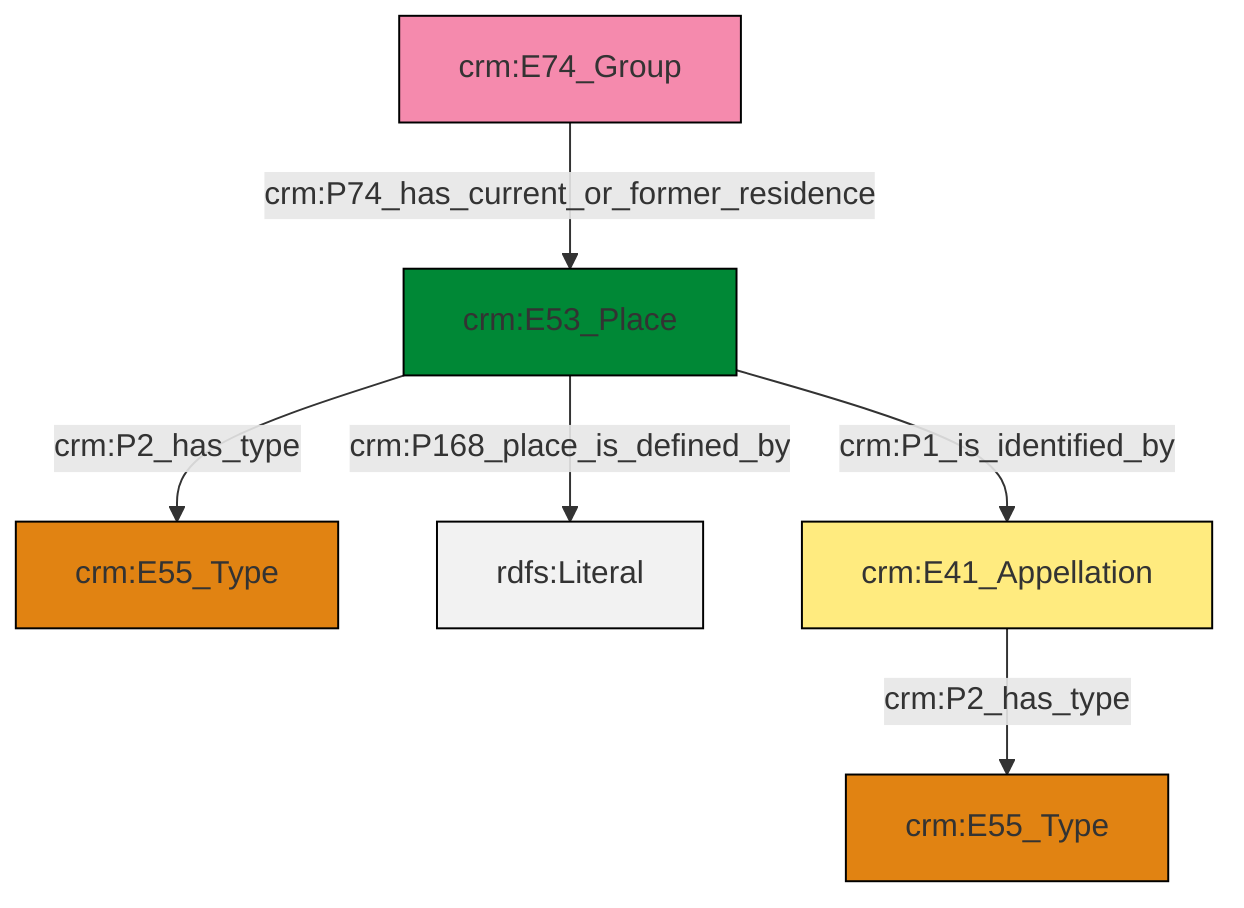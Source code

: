 graph TD
classDef Literal fill:#f2f2f2,stroke:#000000;
classDef CRM_Entity fill:#FFFFFF,stroke:#000000;
classDef Temporal_Entity fill:#00C9E6, stroke:#000000;
classDef Type fill:#E18312, stroke:#000000;
classDef Time-Span fill:#2C9C91, stroke:#000000;
classDef Appellation fill:#FFEB7F, stroke:#000000;
classDef Place fill:#008836, stroke:#000000;
classDef Persistent_Item fill:#B266B2, stroke:#000000;
classDef Conceptual_Object fill:#FFD700, stroke:#000000;
classDef Physical_Thing fill:#D2B48C, stroke:#000000;
classDef Actor fill:#f58aad, stroke:#000000;
classDef PC_Classes fill:#4ce600, stroke:#000000;
classDef Multi fill:#cccccc,stroke:#000000;

2["crm:E53_Place"]:::Place -->|crm:P168_place_is_defined_by| 4[rdfs:Literal]:::Literal
2["crm:E53_Place"]:::Place -->|crm:P1_is_identified_by| 5["crm:E41_Appellation"]:::Appellation
5["crm:E41_Appellation"]:::Appellation -->|crm:P2_has_type| 6["crm:E55_Type"]:::Type
2["crm:E53_Place"]:::Place -->|crm:P2_has_type| 0["crm:E55_Type"]:::Type
9["crm:E74_Group"]:::Actor -->|crm:P74_has_current_or_former_residence| 2["crm:E53_Place"]:::Place
